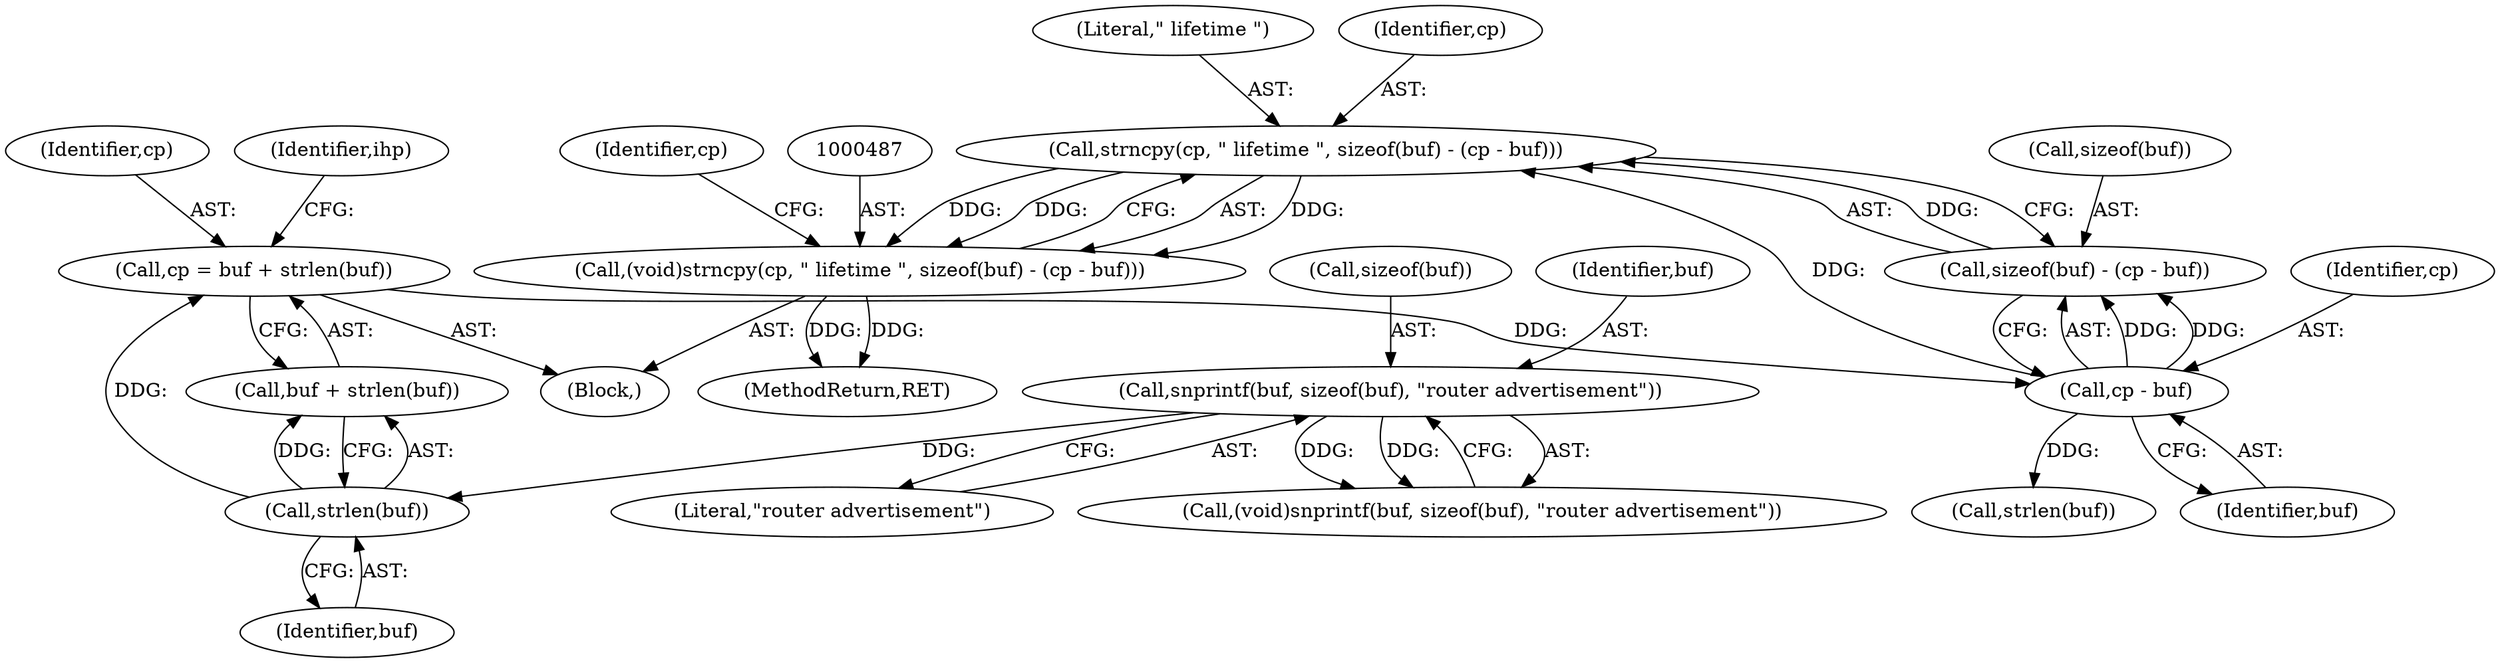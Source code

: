digraph "0_tcpdump_2b62d1dda41590db29368ec7ba5f4faf3464765a@API" {
"1000488" [label="(Call,strncpy(cp, \" lifetime \", sizeof(buf) - (cp - buf)))"];
"1000494" [label="(Call,cp - buf)"];
"1000469" [label="(Call,cp = buf + strlen(buf))"];
"1000473" [label="(Call,strlen(buf))"];
"1000464" [label="(Call,snprintf(buf, sizeof(buf), \"router advertisement\"))"];
"1000491" [label="(Call,sizeof(buf) - (cp - buf))"];
"1000486" [label="(Call,(void)strncpy(cp, \" lifetime \", sizeof(buf) - (cp - buf)))"];
"1000465" [label="(Identifier,buf)"];
"1000476" [label="(Identifier,ihp)"];
"1000490" [label="(Literal,\" lifetime \")"];
"1001245" [label="(MethodReturn,RET)"];
"1000491" [label="(Call,sizeof(buf) - (cp - buf))"];
"1000494" [label="(Call,cp - buf)"];
"1000466" [label="(Call,sizeof(buf))"];
"1000462" [label="(Call,(void)snprintf(buf, sizeof(buf), \"router advertisement\"))"];
"1000474" [label="(Identifier,buf)"];
"1000492" [label="(Call,sizeof(buf))"];
"1000464" [label="(Call,snprintf(buf, sizeof(buf), \"router advertisement\"))"];
"1000496" [label="(Identifier,buf)"];
"1000498" [label="(Identifier,cp)"];
"1000469" [label="(Call,cp = buf + strlen(buf))"];
"1000468" [label="(Literal,\"router advertisement\")"];
"1000473" [label="(Call,strlen(buf))"];
"1000486" [label="(Call,(void)strncpy(cp, \" lifetime \", sizeof(buf) - (cp - buf)))"];
"1000501" [label="(Call,strlen(buf))"];
"1000470" [label="(Identifier,cp)"];
"1000471" [label="(Call,buf + strlen(buf))"];
"1000456" [label="(Block,)"];
"1000495" [label="(Identifier,cp)"];
"1000489" [label="(Identifier,cp)"];
"1000488" [label="(Call,strncpy(cp, \" lifetime \", sizeof(buf) - (cp - buf)))"];
"1000488" -> "1000486"  [label="AST: "];
"1000488" -> "1000491"  [label="CFG: "];
"1000489" -> "1000488"  [label="AST: "];
"1000490" -> "1000488"  [label="AST: "];
"1000491" -> "1000488"  [label="AST: "];
"1000486" -> "1000488"  [label="CFG: "];
"1000488" -> "1000486"  [label="DDG: "];
"1000488" -> "1000486"  [label="DDG: "];
"1000488" -> "1000486"  [label="DDG: "];
"1000494" -> "1000488"  [label="DDG: "];
"1000491" -> "1000488"  [label="DDG: "];
"1000494" -> "1000491"  [label="AST: "];
"1000494" -> "1000496"  [label="CFG: "];
"1000495" -> "1000494"  [label="AST: "];
"1000496" -> "1000494"  [label="AST: "];
"1000491" -> "1000494"  [label="CFG: "];
"1000494" -> "1000491"  [label="DDG: "];
"1000494" -> "1000491"  [label="DDG: "];
"1000469" -> "1000494"  [label="DDG: "];
"1000494" -> "1000501"  [label="DDG: "];
"1000469" -> "1000456"  [label="AST: "];
"1000469" -> "1000471"  [label="CFG: "];
"1000470" -> "1000469"  [label="AST: "];
"1000471" -> "1000469"  [label="AST: "];
"1000476" -> "1000469"  [label="CFG: "];
"1000473" -> "1000469"  [label="DDG: "];
"1000473" -> "1000471"  [label="AST: "];
"1000473" -> "1000474"  [label="CFG: "];
"1000474" -> "1000473"  [label="AST: "];
"1000471" -> "1000473"  [label="CFG: "];
"1000473" -> "1000471"  [label="DDG: "];
"1000464" -> "1000473"  [label="DDG: "];
"1000464" -> "1000462"  [label="AST: "];
"1000464" -> "1000468"  [label="CFG: "];
"1000465" -> "1000464"  [label="AST: "];
"1000466" -> "1000464"  [label="AST: "];
"1000468" -> "1000464"  [label="AST: "];
"1000462" -> "1000464"  [label="CFG: "];
"1000464" -> "1000462"  [label="DDG: "];
"1000464" -> "1000462"  [label="DDG: "];
"1000492" -> "1000491"  [label="AST: "];
"1000486" -> "1000456"  [label="AST: "];
"1000487" -> "1000486"  [label="AST: "];
"1000498" -> "1000486"  [label="CFG: "];
"1000486" -> "1001245"  [label="DDG: "];
"1000486" -> "1001245"  [label="DDG: "];
}
